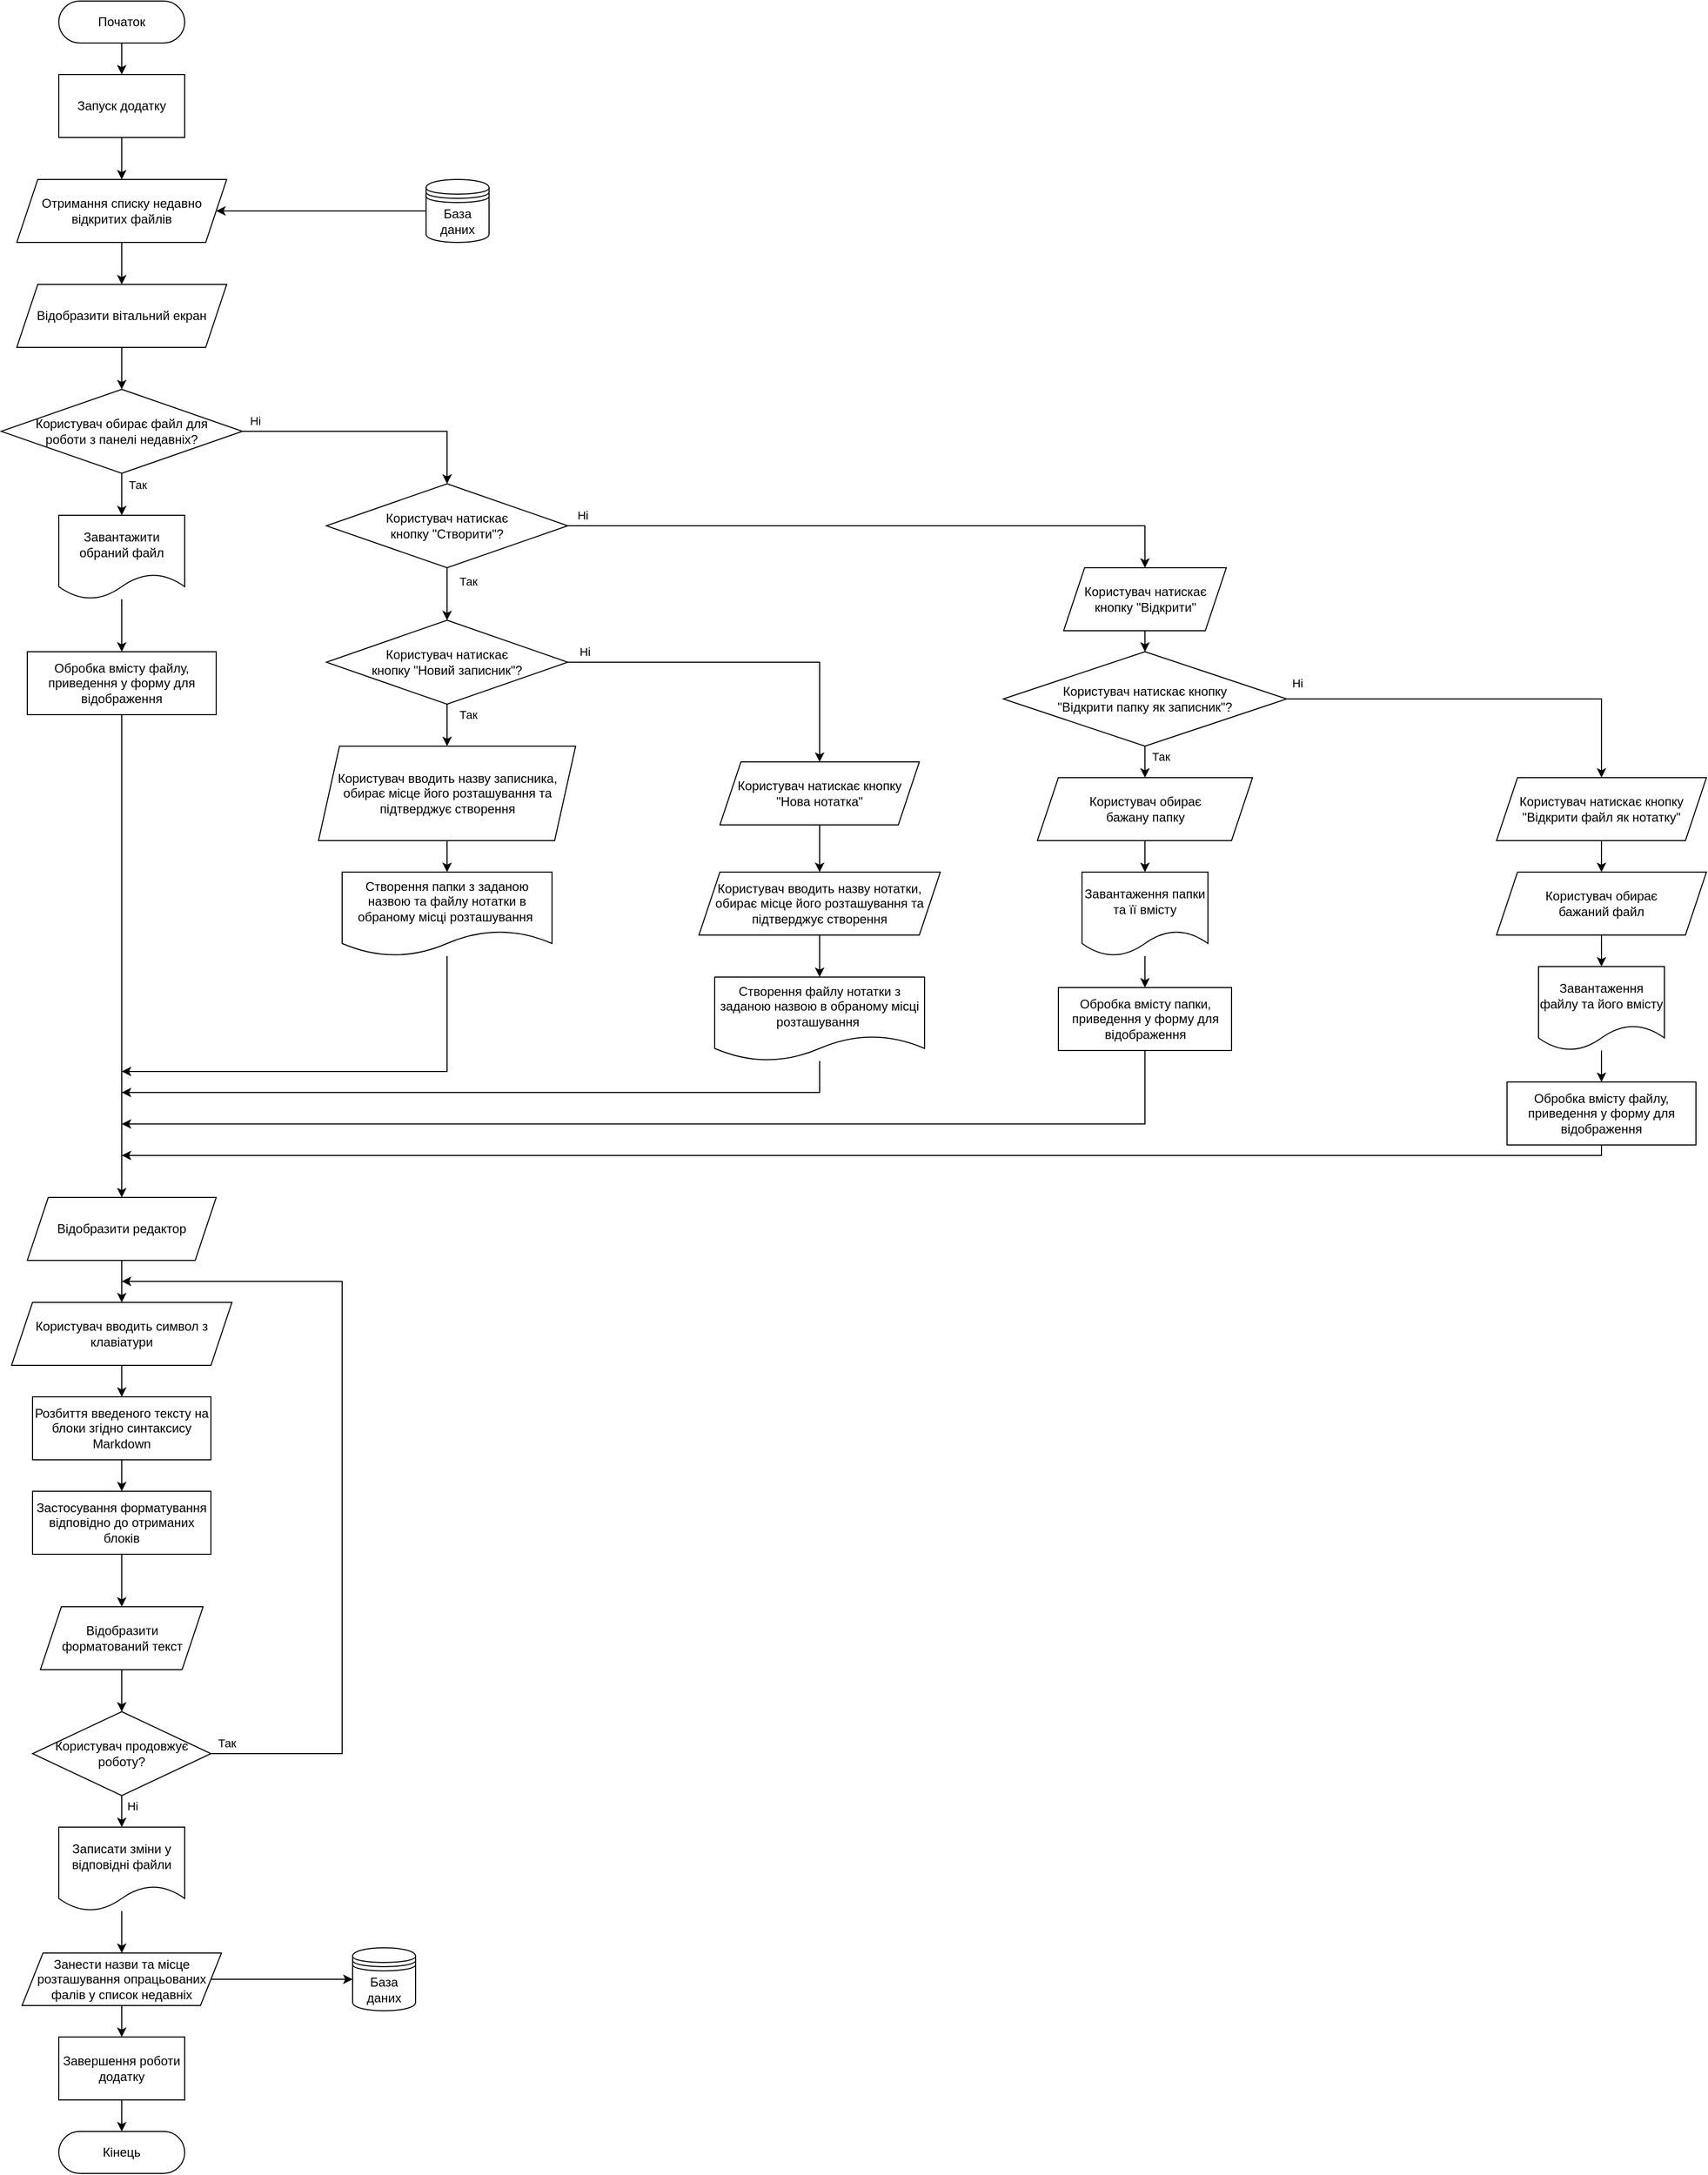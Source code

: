 <mxfile version="24.7.7">
  <diagram name="Page-1" id="gWtPbJ2O6Jscst8-D_sE">
    <mxGraphModel dx="4200" dy="2228" grid="1" gridSize="10" guides="1" tooltips="1" connect="1" arrows="1" fold="1" page="1" pageScale="1" pageWidth="850" pageHeight="1100" math="0" shadow="0">
      <root>
        <mxCell id="0" />
        <mxCell id="1" parent="0" />
        <mxCell id="EPE6BxK0IPjFPiHwXgnp-8" value="" style="edgeStyle=orthogonalEdgeStyle;rounded=0;orthogonalLoop=1;jettySize=auto;html=1;" edge="1" parent="1" source="EPE6BxK0IPjFPiHwXgnp-2" target="EPE6BxK0IPjFPiHwXgnp-4">
          <mxGeometry relative="1" as="geometry" />
        </mxCell>
        <mxCell id="EPE6BxK0IPjFPiHwXgnp-2" value="Початок" style="rounded=1;whiteSpace=wrap;html=1;arcSize=50;" vertex="1" parent="1">
          <mxGeometry x="350" y="90" width="120" height="40" as="geometry" />
        </mxCell>
        <mxCell id="EPE6BxK0IPjFPiHwXgnp-3" value="Кінець" style="rounded=1;whiteSpace=wrap;html=1;arcSize=50;" vertex="1" parent="1">
          <mxGeometry x="350" y="2120" width="120" height="40" as="geometry" />
        </mxCell>
        <mxCell id="EPE6BxK0IPjFPiHwXgnp-9" value="" style="edgeStyle=orthogonalEdgeStyle;rounded=0;orthogonalLoop=1;jettySize=auto;html=1;" edge="1" parent="1" source="EPE6BxK0IPjFPiHwXgnp-4" target="EPE6BxK0IPjFPiHwXgnp-5">
          <mxGeometry relative="1" as="geometry" />
        </mxCell>
        <mxCell id="EPE6BxK0IPjFPiHwXgnp-4" value="Запуск додатку" style="rounded=0;whiteSpace=wrap;html=1;" vertex="1" parent="1">
          <mxGeometry x="350" y="160" width="120" height="60" as="geometry" />
        </mxCell>
        <mxCell id="EPE6BxK0IPjFPiHwXgnp-13" style="edgeStyle=orthogonalEdgeStyle;rounded=0;orthogonalLoop=1;jettySize=auto;html=1;entryX=0.5;entryY=0;entryDx=0;entryDy=0;" edge="1" parent="1" source="EPE6BxK0IPjFPiHwXgnp-5" target="EPE6BxK0IPjFPiHwXgnp-12">
          <mxGeometry relative="1" as="geometry" />
        </mxCell>
        <mxCell id="EPE6BxK0IPjFPiHwXgnp-5" value="Отримання списку недавно відкритих файлів" style="shape=parallelogram;perimeter=parallelogramPerimeter;whiteSpace=wrap;html=1;fixedSize=1;" vertex="1" parent="1">
          <mxGeometry x="310" y="260" width="200" height="60" as="geometry" />
        </mxCell>
        <mxCell id="EPE6BxK0IPjFPiHwXgnp-11" style="edgeStyle=orthogonalEdgeStyle;rounded=0;orthogonalLoop=1;jettySize=auto;html=1;entryX=1;entryY=0.5;entryDx=0;entryDy=0;" edge="1" parent="1" source="EPE6BxK0IPjFPiHwXgnp-6" target="EPE6BxK0IPjFPiHwXgnp-5">
          <mxGeometry relative="1" as="geometry" />
        </mxCell>
        <mxCell id="EPE6BxK0IPjFPiHwXgnp-6" value="База даних" style="shape=datastore;whiteSpace=wrap;html=1;" vertex="1" parent="1">
          <mxGeometry x="700" y="260" width="60" height="60" as="geometry" />
        </mxCell>
        <mxCell id="EPE6BxK0IPjFPiHwXgnp-15" style="edgeStyle=orthogonalEdgeStyle;rounded=0;orthogonalLoop=1;jettySize=auto;html=1;entryX=0.5;entryY=0;entryDx=0;entryDy=0;" edge="1" parent="1" source="EPE6BxK0IPjFPiHwXgnp-12" target="EPE6BxK0IPjFPiHwXgnp-14">
          <mxGeometry relative="1" as="geometry" />
        </mxCell>
        <mxCell id="EPE6BxK0IPjFPiHwXgnp-12" value="Відобразити вітальний екран" style="shape=parallelogram;perimeter=parallelogramPerimeter;whiteSpace=wrap;html=1;fixedSize=1;" vertex="1" parent="1">
          <mxGeometry x="310" y="360" width="200" height="60" as="geometry" />
        </mxCell>
        <mxCell id="EPE6BxK0IPjFPiHwXgnp-17" value="" style="edgeStyle=orthogonalEdgeStyle;rounded=0;orthogonalLoop=1;jettySize=auto;html=1;" edge="1" parent="1" source="EPE6BxK0IPjFPiHwXgnp-14" target="EPE6BxK0IPjFPiHwXgnp-16">
          <mxGeometry relative="1" as="geometry" />
        </mxCell>
        <mxCell id="EPE6BxK0IPjFPiHwXgnp-22" value="Так" style="edgeLabel;html=1;align=center;verticalAlign=middle;resizable=0;points=[];" vertex="1" connectable="0" parent="EPE6BxK0IPjFPiHwXgnp-17">
          <mxGeometry x="-0.38" y="-1" relative="1" as="geometry">
            <mxPoint x="16" y="-2" as="offset" />
          </mxGeometry>
        </mxCell>
        <mxCell id="EPE6BxK0IPjFPiHwXgnp-24" value="" style="edgeStyle=orthogonalEdgeStyle;rounded=0;orthogonalLoop=1;jettySize=auto;html=1;" edge="1" parent="1" source="EPE6BxK0IPjFPiHwXgnp-14" target="EPE6BxK0IPjFPiHwXgnp-23">
          <mxGeometry relative="1" as="geometry" />
        </mxCell>
        <mxCell id="EPE6BxK0IPjFPiHwXgnp-60" value="Ні" style="edgeLabel;html=1;align=center;verticalAlign=middle;resizable=0;points=[];" vertex="1" connectable="0" parent="EPE6BxK0IPjFPiHwXgnp-24">
          <mxGeometry x="-0.903" relative="1" as="geometry">
            <mxPoint y="-10" as="offset" />
          </mxGeometry>
        </mxCell>
        <mxCell id="EPE6BxK0IPjFPiHwXgnp-14" value="Користувач обирає файл для&lt;div&gt;роботи з панелі недавніх?&lt;/div&gt;" style="rhombus;whiteSpace=wrap;html=1;" vertex="1" parent="1">
          <mxGeometry x="295" y="460" width="230" height="80" as="geometry" />
        </mxCell>
        <mxCell id="EPE6BxK0IPjFPiHwXgnp-19" style="edgeStyle=orthogonalEdgeStyle;rounded=0;orthogonalLoop=1;jettySize=auto;html=1;entryX=0.5;entryY=0;entryDx=0;entryDy=0;" edge="1" parent="1" source="EPE6BxK0IPjFPiHwXgnp-16" target="EPE6BxK0IPjFPiHwXgnp-18">
          <mxGeometry relative="1" as="geometry" />
        </mxCell>
        <mxCell id="EPE6BxK0IPjFPiHwXgnp-16" value="Завантажити обраний файл" style="shape=document;whiteSpace=wrap;html=1;boundedLbl=1;" vertex="1" parent="1">
          <mxGeometry x="350" y="580" width="120" height="80" as="geometry" />
        </mxCell>
        <mxCell id="EPE6BxK0IPjFPiHwXgnp-21" style="edgeStyle=orthogonalEdgeStyle;rounded=0;orthogonalLoop=1;jettySize=auto;html=1;entryX=0.5;entryY=0;entryDx=0;entryDy=0;" edge="1" parent="1" source="EPE6BxK0IPjFPiHwXgnp-18" target="EPE6BxK0IPjFPiHwXgnp-20">
          <mxGeometry relative="1" as="geometry" />
        </mxCell>
        <mxCell id="EPE6BxK0IPjFPiHwXgnp-18" value="Обробка вмісту файлу, приведення у форму для відображення" style="rounded=0;whiteSpace=wrap;html=1;" vertex="1" parent="1">
          <mxGeometry x="320" y="710" width="180" height="60" as="geometry" />
        </mxCell>
        <mxCell id="EPE6BxK0IPjFPiHwXgnp-69" style="edgeStyle=orthogonalEdgeStyle;rounded=0;orthogonalLoop=1;jettySize=auto;html=1;entryX=0.5;entryY=0;entryDx=0;entryDy=0;" edge="1" parent="1" source="EPE6BxK0IPjFPiHwXgnp-20" target="EPE6BxK0IPjFPiHwXgnp-68">
          <mxGeometry relative="1" as="geometry" />
        </mxCell>
        <mxCell id="EPE6BxK0IPjFPiHwXgnp-20" value="Відобразити редактор" style="shape=parallelogram;perimeter=parallelogramPerimeter;whiteSpace=wrap;html=1;fixedSize=1;" vertex="1" parent="1">
          <mxGeometry x="320" y="1230" width="180" height="60" as="geometry" />
        </mxCell>
        <mxCell id="EPE6BxK0IPjFPiHwXgnp-26" value="" style="edgeStyle=orthogonalEdgeStyle;rounded=0;orthogonalLoop=1;jettySize=auto;html=1;" edge="1" parent="1" source="EPE6BxK0IPjFPiHwXgnp-23" target="EPE6BxK0IPjFPiHwXgnp-25">
          <mxGeometry relative="1" as="geometry" />
        </mxCell>
        <mxCell id="EPE6BxK0IPjFPiHwXgnp-61" value="Так" style="edgeLabel;html=1;align=center;verticalAlign=middle;resizable=0;points=[];" vertex="1" connectable="0" parent="EPE6BxK0IPjFPiHwXgnp-26">
          <mxGeometry x="-0.505" relative="1" as="geometry">
            <mxPoint x="20" as="offset" />
          </mxGeometry>
        </mxCell>
        <mxCell id="EPE6BxK0IPjFPiHwXgnp-40" style="edgeStyle=orthogonalEdgeStyle;rounded=0;orthogonalLoop=1;jettySize=auto;html=1;entryX=0.5;entryY=0;entryDx=0;entryDy=0;" edge="1" parent="1" source="EPE6BxK0IPjFPiHwXgnp-23" target="EPE6BxK0IPjFPiHwXgnp-63">
          <mxGeometry relative="1" as="geometry">
            <mxPoint x="1390" y="640" as="targetPoint" />
          </mxGeometry>
        </mxCell>
        <mxCell id="EPE6BxK0IPjFPiHwXgnp-62" value="Ні" style="edgeLabel;html=1;align=center;verticalAlign=middle;resizable=0;points=[];" vertex="1" connectable="0" parent="EPE6BxK0IPjFPiHwXgnp-40">
          <mxGeometry x="-0.943" y="3" relative="1" as="geometry">
            <mxPoint x="-3" y="-7" as="offset" />
          </mxGeometry>
        </mxCell>
        <mxCell id="EPE6BxK0IPjFPiHwXgnp-23" value="Користувач натискає&lt;div&gt;кнопку &quot;Створити&quot;&lt;span style=&quot;background-color: initial;&quot;&gt;?&lt;/span&gt;&lt;/div&gt;" style="rhombus;whiteSpace=wrap;html=1;" vertex="1" parent="1">
          <mxGeometry x="605" y="550" width="230" height="80" as="geometry" />
        </mxCell>
        <mxCell id="EPE6BxK0IPjFPiHwXgnp-28" style="edgeStyle=orthogonalEdgeStyle;rounded=0;orthogonalLoop=1;jettySize=auto;html=1;entryX=0.5;entryY=0;entryDx=0;entryDy=0;" edge="1" parent="1" source="EPE6BxK0IPjFPiHwXgnp-25" target="EPE6BxK0IPjFPiHwXgnp-27">
          <mxGeometry relative="1" as="geometry" />
        </mxCell>
        <mxCell id="EPE6BxK0IPjFPiHwXgnp-32" value="Так" style="edgeLabel;html=1;align=center;verticalAlign=middle;resizable=0;points=[];" vertex="1" connectable="0" parent="EPE6BxK0IPjFPiHwXgnp-28">
          <mxGeometry x="-0.325" relative="1" as="geometry">
            <mxPoint x="20" y="-4" as="offset" />
          </mxGeometry>
        </mxCell>
        <mxCell id="EPE6BxK0IPjFPiHwXgnp-33" style="edgeStyle=orthogonalEdgeStyle;rounded=0;orthogonalLoop=1;jettySize=auto;html=1;entryX=0.5;entryY=0;entryDx=0;entryDy=0;" edge="1" parent="1" source="EPE6BxK0IPjFPiHwXgnp-25" target="EPE6BxK0IPjFPiHwXgnp-34">
          <mxGeometry relative="1" as="geometry">
            <mxPoint x="1070" y="800" as="targetPoint" />
          </mxGeometry>
        </mxCell>
        <mxCell id="EPE6BxK0IPjFPiHwXgnp-65" value="Ні" style="edgeLabel;html=1;align=center;verticalAlign=middle;resizable=0;points=[];" vertex="1" connectable="0" parent="EPE6BxK0IPjFPiHwXgnp-33">
          <mxGeometry x="-0.846" y="3" relative="1" as="geometry">
            <mxPoint x="-10" y="-7" as="offset" />
          </mxGeometry>
        </mxCell>
        <mxCell id="EPE6BxK0IPjFPiHwXgnp-25" value="Користувач натискає&lt;div&gt;кнопку &quot;Новий записник&quot;&lt;span style=&quot;background-color: initial;&quot;&gt;?&lt;/span&gt;&lt;/div&gt;" style="rhombus;whiteSpace=wrap;html=1;" vertex="1" parent="1">
          <mxGeometry x="605" y="680" width="230" height="80" as="geometry" />
        </mxCell>
        <mxCell id="EPE6BxK0IPjFPiHwXgnp-30" value="" style="edgeStyle=orthogonalEdgeStyle;rounded=0;orthogonalLoop=1;jettySize=auto;html=1;" edge="1" parent="1" source="EPE6BxK0IPjFPiHwXgnp-27" target="EPE6BxK0IPjFPiHwXgnp-29">
          <mxGeometry relative="1" as="geometry" />
        </mxCell>
        <mxCell id="EPE6BxK0IPjFPiHwXgnp-27" value="Користувач вводить назву записника, обирає місце його розташування та підтверджує створення" style="shape=parallelogram;perimeter=parallelogramPerimeter;whiteSpace=wrap;html=1;fixedSize=1;" vertex="1" parent="1">
          <mxGeometry x="597.5" y="800" width="245" height="90" as="geometry" />
        </mxCell>
        <mxCell id="EPE6BxK0IPjFPiHwXgnp-31" style="edgeStyle=orthogonalEdgeStyle;rounded=0;orthogonalLoop=1;jettySize=auto;html=1;" edge="1" parent="1" source="EPE6BxK0IPjFPiHwXgnp-29">
          <mxGeometry relative="1" as="geometry">
            <mxPoint x="410" y="1110" as="targetPoint" />
            <Array as="points">
              <mxPoint x="720" y="1110" />
              <mxPoint x="410" y="1110" />
            </Array>
          </mxGeometry>
        </mxCell>
        <mxCell id="EPE6BxK0IPjFPiHwXgnp-29" value="Створення папки з заданою назвою та файлу нотатки в обраному місці розташування&amp;nbsp;" style="shape=document;whiteSpace=wrap;html=1;boundedLbl=1;" vertex="1" parent="1">
          <mxGeometry x="620" y="920" width="200" height="80" as="geometry" />
        </mxCell>
        <mxCell id="EPE6BxK0IPjFPiHwXgnp-36" value="" style="edgeStyle=orthogonalEdgeStyle;rounded=0;orthogonalLoop=1;jettySize=auto;html=1;" edge="1" parent="1" source="EPE6BxK0IPjFPiHwXgnp-34" target="EPE6BxK0IPjFPiHwXgnp-35">
          <mxGeometry relative="1" as="geometry" />
        </mxCell>
        <mxCell id="EPE6BxK0IPjFPiHwXgnp-34" value="Користувач натискає кнопку &quot;Нова нотатка&quot;" style="shape=parallelogram;perimeter=parallelogramPerimeter;whiteSpace=wrap;html=1;fixedSize=1;" vertex="1" parent="1">
          <mxGeometry x="980" y="815" width="190" height="60" as="geometry" />
        </mxCell>
        <mxCell id="EPE6BxK0IPjFPiHwXgnp-38" value="" style="edgeStyle=orthogonalEdgeStyle;rounded=0;orthogonalLoop=1;jettySize=auto;html=1;" edge="1" parent="1" source="EPE6BxK0IPjFPiHwXgnp-35" target="EPE6BxK0IPjFPiHwXgnp-37">
          <mxGeometry relative="1" as="geometry" />
        </mxCell>
        <mxCell id="EPE6BxK0IPjFPiHwXgnp-35" value="Користувач вводить назву нотатки, обирає місце його розташування та підтверджує створення" style="shape=parallelogram;perimeter=parallelogramPerimeter;whiteSpace=wrap;html=1;fixedSize=1;" vertex="1" parent="1">
          <mxGeometry x="960" y="920" width="230" height="60" as="geometry" />
        </mxCell>
        <mxCell id="EPE6BxK0IPjFPiHwXgnp-39" style="edgeStyle=orthogonalEdgeStyle;rounded=0;orthogonalLoop=1;jettySize=auto;html=1;" edge="1" parent="1" source="EPE6BxK0IPjFPiHwXgnp-37">
          <mxGeometry relative="1" as="geometry">
            <mxPoint x="410" y="1130.0" as="targetPoint" />
            <Array as="points">
              <mxPoint x="1075" y="1130" />
            </Array>
          </mxGeometry>
        </mxCell>
        <mxCell id="EPE6BxK0IPjFPiHwXgnp-37" value="Створення файлу нотатки з заданою назвою в обраному місці розташування&amp;nbsp;" style="shape=document;whiteSpace=wrap;html=1;boundedLbl=1;" vertex="1" parent="1">
          <mxGeometry x="975" y="1020" width="200" height="80" as="geometry" />
        </mxCell>
        <mxCell id="EPE6BxK0IPjFPiHwXgnp-48" style="edgeStyle=orthogonalEdgeStyle;rounded=0;orthogonalLoop=1;jettySize=auto;html=1;entryX=0.5;entryY=0;entryDx=0;entryDy=0;" edge="1" parent="1" source="EPE6BxK0IPjFPiHwXgnp-41" target="EPE6BxK0IPjFPiHwXgnp-43">
          <mxGeometry relative="1" as="geometry" />
        </mxCell>
        <mxCell id="EPE6BxK0IPjFPiHwXgnp-66" value="Так" style="edgeLabel;html=1;align=center;verticalAlign=middle;resizable=0;points=[];" vertex="1" connectable="0" parent="EPE6BxK0IPjFPiHwXgnp-48">
          <mxGeometry x="-0.629" y="-1" relative="1" as="geometry">
            <mxPoint x="16" as="offset" />
          </mxGeometry>
        </mxCell>
        <mxCell id="EPE6BxK0IPjFPiHwXgnp-51" style="edgeStyle=orthogonalEdgeStyle;rounded=0;orthogonalLoop=1;jettySize=auto;html=1;" edge="1" parent="1" source="EPE6BxK0IPjFPiHwXgnp-41" target="EPE6BxK0IPjFPiHwXgnp-52">
          <mxGeometry relative="1" as="geometry">
            <mxPoint x="1790" y="760" as="targetPoint" />
          </mxGeometry>
        </mxCell>
        <mxCell id="EPE6BxK0IPjFPiHwXgnp-67" value="Ні" style="edgeLabel;html=1;align=center;verticalAlign=middle;resizable=0;points=[];" vertex="1" connectable="0" parent="EPE6BxK0IPjFPiHwXgnp-51">
          <mxGeometry x="-0.893" y="1" relative="1" as="geometry">
            <mxPoint x="-10" y="-14" as="offset" />
          </mxGeometry>
        </mxCell>
        <mxCell id="EPE6BxK0IPjFPiHwXgnp-41" value="Користувач натискає&amp;nbsp;&lt;span style=&quot;background-color: initial;&quot;&gt;кнопку&lt;/span&gt;&lt;div&gt;&lt;span style=&quot;background-color: initial;&quot;&gt;&quot;Відкрити папку як записник&quot;&lt;/span&gt;&lt;span style=&quot;background-color: initial;&quot;&gt;?&lt;/span&gt;&lt;/div&gt;" style="rhombus;whiteSpace=wrap;html=1;" vertex="1" parent="1">
          <mxGeometry x="1250" y="710" width="270" height="90" as="geometry" />
        </mxCell>
        <mxCell id="EPE6BxK0IPjFPiHwXgnp-49" style="edgeStyle=orthogonalEdgeStyle;rounded=0;orthogonalLoop=1;jettySize=auto;html=1;entryX=0.5;entryY=0;entryDx=0;entryDy=0;" edge="1" parent="1" source="EPE6BxK0IPjFPiHwXgnp-43" target="EPE6BxK0IPjFPiHwXgnp-44">
          <mxGeometry relative="1" as="geometry" />
        </mxCell>
        <mxCell id="EPE6BxK0IPjFPiHwXgnp-43" value="Користувач обирає&lt;div&gt;бажану папку&lt;/div&gt;" style="shape=parallelogram;perimeter=parallelogramPerimeter;whiteSpace=wrap;html=1;fixedSize=1;" vertex="1" parent="1">
          <mxGeometry x="1282.5" y="830" width="205" height="60" as="geometry" />
        </mxCell>
        <mxCell id="EPE6BxK0IPjFPiHwXgnp-50" style="edgeStyle=orthogonalEdgeStyle;rounded=0;orthogonalLoop=1;jettySize=auto;html=1;entryX=0.5;entryY=0;entryDx=0;entryDy=0;" edge="1" parent="1" source="EPE6BxK0IPjFPiHwXgnp-44" target="EPE6BxK0IPjFPiHwXgnp-45">
          <mxGeometry relative="1" as="geometry" />
        </mxCell>
        <mxCell id="EPE6BxK0IPjFPiHwXgnp-44" value="Завантаження папки та її вмісту" style="shape=document;whiteSpace=wrap;html=1;boundedLbl=1;" vertex="1" parent="1">
          <mxGeometry x="1325" y="920" width="120" height="80" as="geometry" />
        </mxCell>
        <mxCell id="EPE6BxK0IPjFPiHwXgnp-46" style="edgeStyle=orthogonalEdgeStyle;rounded=0;orthogonalLoop=1;jettySize=auto;html=1;" edge="1" parent="1" source="EPE6BxK0IPjFPiHwXgnp-45">
          <mxGeometry relative="1" as="geometry">
            <mxPoint x="410" y="1160" as="targetPoint" />
            <Array as="points">
              <mxPoint x="1385" y="1160" />
              <mxPoint x="410" y="1160" />
            </Array>
          </mxGeometry>
        </mxCell>
        <mxCell id="EPE6BxK0IPjFPiHwXgnp-45" value="Обробка вмісту папки, приведення у форму для відображення" style="rounded=0;whiteSpace=wrap;html=1;" vertex="1" parent="1">
          <mxGeometry x="1302.5" y="1030" width="165" height="60" as="geometry" />
        </mxCell>
        <mxCell id="EPE6BxK0IPjFPiHwXgnp-54" value="" style="edgeStyle=orthogonalEdgeStyle;rounded=0;orthogonalLoop=1;jettySize=auto;html=1;" edge="1" parent="1" source="EPE6BxK0IPjFPiHwXgnp-52" target="EPE6BxK0IPjFPiHwXgnp-53">
          <mxGeometry relative="1" as="geometry" />
        </mxCell>
        <mxCell id="EPE6BxK0IPjFPiHwXgnp-52" value="Користувач натискає кнопку &quot;Відкрити файл як нотатку&quot;" style="shape=parallelogram;perimeter=parallelogramPerimeter;whiteSpace=wrap;html=1;fixedSize=1;" vertex="1" parent="1">
          <mxGeometry x="1720" y="830" width="200" height="60" as="geometry" />
        </mxCell>
        <mxCell id="EPE6BxK0IPjFPiHwXgnp-58" style="edgeStyle=orthogonalEdgeStyle;rounded=0;orthogonalLoop=1;jettySize=auto;html=1;entryX=0.5;entryY=0;entryDx=0;entryDy=0;" edge="1" parent="1" source="EPE6BxK0IPjFPiHwXgnp-53" target="EPE6BxK0IPjFPiHwXgnp-55">
          <mxGeometry relative="1" as="geometry" />
        </mxCell>
        <mxCell id="EPE6BxK0IPjFPiHwXgnp-53" value="Користувач обирає&lt;div&gt;бажаний файл&lt;/div&gt;" style="shape=parallelogram;perimeter=parallelogramPerimeter;whiteSpace=wrap;html=1;fixedSize=1;" vertex="1" parent="1">
          <mxGeometry x="1720" y="920" width="200" height="60" as="geometry" />
        </mxCell>
        <mxCell id="EPE6BxK0IPjFPiHwXgnp-57" style="edgeStyle=orthogonalEdgeStyle;rounded=0;orthogonalLoop=1;jettySize=auto;html=1;entryX=0.5;entryY=0;entryDx=0;entryDy=0;" edge="1" parent="1" source="EPE6BxK0IPjFPiHwXgnp-55" target="EPE6BxK0IPjFPiHwXgnp-56">
          <mxGeometry relative="1" as="geometry" />
        </mxCell>
        <mxCell id="EPE6BxK0IPjFPiHwXgnp-55" value="Завантаження файлу та його вмісту" style="shape=document;whiteSpace=wrap;html=1;boundedLbl=1;" vertex="1" parent="1">
          <mxGeometry x="1760" y="1010" width="120" height="80" as="geometry" />
        </mxCell>
        <mxCell id="EPE6BxK0IPjFPiHwXgnp-59" style="edgeStyle=orthogonalEdgeStyle;rounded=0;orthogonalLoop=1;jettySize=auto;html=1;" edge="1" parent="1" source="EPE6BxK0IPjFPiHwXgnp-56">
          <mxGeometry relative="1" as="geometry">
            <mxPoint x="410" y="1190.0" as="targetPoint" />
            <Array as="points">
              <mxPoint x="1820" y="1190" />
            </Array>
          </mxGeometry>
        </mxCell>
        <mxCell id="EPE6BxK0IPjFPiHwXgnp-56" value="Обробка вмісту файлу, приведення у форму для відображення" style="rounded=0;whiteSpace=wrap;html=1;" vertex="1" parent="1">
          <mxGeometry x="1730" y="1120" width="180" height="60" as="geometry" />
        </mxCell>
        <mxCell id="EPE6BxK0IPjFPiHwXgnp-64" style="edgeStyle=orthogonalEdgeStyle;rounded=0;orthogonalLoop=1;jettySize=auto;html=1;" edge="1" parent="1" source="EPE6BxK0IPjFPiHwXgnp-63" target="EPE6BxK0IPjFPiHwXgnp-41">
          <mxGeometry relative="1" as="geometry" />
        </mxCell>
        <mxCell id="EPE6BxK0IPjFPiHwXgnp-63" value="Користувач натискає кнопку &quot;Відкрити&quot;" style="shape=parallelogram;perimeter=parallelogramPerimeter;whiteSpace=wrap;html=1;fixedSize=1;" vertex="1" parent="1">
          <mxGeometry x="1307.5" y="630" width="155" height="60" as="geometry" />
        </mxCell>
        <mxCell id="EPE6BxK0IPjFPiHwXgnp-71" value="" style="edgeStyle=orthogonalEdgeStyle;rounded=0;orthogonalLoop=1;jettySize=auto;html=1;" edge="1" parent="1" source="EPE6BxK0IPjFPiHwXgnp-68" target="EPE6BxK0IPjFPiHwXgnp-70">
          <mxGeometry relative="1" as="geometry" />
        </mxCell>
        <mxCell id="EPE6BxK0IPjFPiHwXgnp-68" value="Користувач вводить символ з клавіатури" style="shape=parallelogram;perimeter=parallelogramPerimeter;whiteSpace=wrap;html=1;fixedSize=1;" vertex="1" parent="1">
          <mxGeometry x="305" y="1330" width="210" height="60" as="geometry" />
        </mxCell>
        <mxCell id="EPE6BxK0IPjFPiHwXgnp-73" value="" style="edgeStyle=orthogonalEdgeStyle;rounded=0;orthogonalLoop=1;jettySize=auto;html=1;" edge="1" parent="1" source="EPE6BxK0IPjFPiHwXgnp-70" target="EPE6BxK0IPjFPiHwXgnp-72">
          <mxGeometry relative="1" as="geometry" />
        </mxCell>
        <mxCell id="EPE6BxK0IPjFPiHwXgnp-70" value="Розбиття введеного тексту на блоки згідно синтаксису Markdown" style="whiteSpace=wrap;html=1;" vertex="1" parent="1">
          <mxGeometry x="325" y="1420" width="170" height="60" as="geometry" />
        </mxCell>
        <mxCell id="EPE6BxK0IPjFPiHwXgnp-72" value="Застосування форматування відповідно до отриманих блоків" style="whiteSpace=wrap;html=1;" vertex="1" parent="1">
          <mxGeometry x="325" y="1510" width="170" height="60" as="geometry" />
        </mxCell>
        <mxCell id="EPE6BxK0IPjFPiHwXgnp-77" style="edgeStyle=orthogonalEdgeStyle;rounded=0;orthogonalLoop=1;jettySize=auto;html=1;entryX=0.5;entryY=0;entryDx=0;entryDy=0;exitX=0.5;exitY=1;exitDx=0;exitDy=0;" edge="1" parent="1" source="EPE6BxK0IPjFPiHwXgnp-72" target="EPE6BxK0IPjFPiHwXgnp-76">
          <mxGeometry relative="1" as="geometry">
            <mxPoint x="410" y="1670" as="sourcePoint" />
          </mxGeometry>
        </mxCell>
        <mxCell id="EPE6BxK0IPjFPiHwXgnp-80" style="edgeStyle=orthogonalEdgeStyle;rounded=0;orthogonalLoop=1;jettySize=auto;html=1;entryX=0.5;entryY=0;entryDx=0;entryDy=0;" edge="1" parent="1" source="EPE6BxK0IPjFPiHwXgnp-76" target="EPE6BxK0IPjFPiHwXgnp-78">
          <mxGeometry relative="1" as="geometry" />
        </mxCell>
        <mxCell id="EPE6BxK0IPjFPiHwXgnp-76" value="Відобразити форматований текст" style="shape=parallelogram;perimeter=parallelogramPerimeter;whiteSpace=wrap;html=1;fixedSize=1;" vertex="1" parent="1">
          <mxGeometry x="332.5" y="1620" width="155" height="60" as="geometry" />
        </mxCell>
        <mxCell id="EPE6BxK0IPjFPiHwXgnp-79" style="edgeStyle=orthogonalEdgeStyle;rounded=0;orthogonalLoop=1;jettySize=auto;html=1;" edge="1" parent="1" source="EPE6BxK0IPjFPiHwXgnp-78">
          <mxGeometry relative="1" as="geometry">
            <mxPoint x="410" y="1310" as="targetPoint" />
            <Array as="points">
              <mxPoint x="620" y="1760" />
              <mxPoint x="620" y="1310" />
            </Array>
          </mxGeometry>
        </mxCell>
        <mxCell id="EPE6BxK0IPjFPiHwXgnp-81" value="Так" style="edgeLabel;html=1;align=center;verticalAlign=middle;resizable=0;points=[];" vertex="1" connectable="0" parent="EPE6BxK0IPjFPiHwXgnp-79">
          <mxGeometry x="-0.921" relative="1" as="geometry">
            <mxPoint x="-16" y="-10" as="offset" />
          </mxGeometry>
        </mxCell>
        <mxCell id="EPE6BxK0IPjFPiHwXgnp-83" style="edgeStyle=orthogonalEdgeStyle;rounded=0;orthogonalLoop=1;jettySize=auto;html=1;entryX=0.5;entryY=0;entryDx=0;entryDy=0;" edge="1" parent="1" source="EPE6BxK0IPjFPiHwXgnp-78" target="EPE6BxK0IPjFPiHwXgnp-82">
          <mxGeometry relative="1" as="geometry" />
        </mxCell>
        <mxCell id="EPE6BxK0IPjFPiHwXgnp-84" value="Ні" style="edgeLabel;html=1;align=center;verticalAlign=middle;resizable=0;points=[];" vertex="1" connectable="0" parent="EPE6BxK0IPjFPiHwXgnp-83">
          <mxGeometry x="-0.596" y="-1" relative="1" as="geometry">
            <mxPoint x="11" as="offset" />
          </mxGeometry>
        </mxCell>
        <mxCell id="EPE6BxK0IPjFPiHwXgnp-78" value="Користувач продовжує роботу?" style="rhombus;whiteSpace=wrap;html=1;" vertex="1" parent="1">
          <mxGeometry x="325" y="1720" width="170" height="80" as="geometry" />
        </mxCell>
        <mxCell id="EPE6BxK0IPjFPiHwXgnp-86" style="edgeStyle=orthogonalEdgeStyle;rounded=0;orthogonalLoop=1;jettySize=auto;html=1;entryX=0.5;entryY=0;entryDx=0;entryDy=0;" edge="1" parent="1" source="EPE6BxK0IPjFPiHwXgnp-82" target="EPE6BxK0IPjFPiHwXgnp-85">
          <mxGeometry relative="1" as="geometry" />
        </mxCell>
        <mxCell id="EPE6BxK0IPjFPiHwXgnp-82" value="Записати зміни у відповідні файли" style="shape=document;whiteSpace=wrap;html=1;boundedLbl=1;" vertex="1" parent="1">
          <mxGeometry x="350" y="1830" width="120" height="80" as="geometry" />
        </mxCell>
        <mxCell id="EPE6BxK0IPjFPiHwXgnp-88" style="edgeStyle=orthogonalEdgeStyle;rounded=0;orthogonalLoop=1;jettySize=auto;html=1;entryX=0;entryY=0.5;entryDx=0;entryDy=0;" edge="1" parent="1" source="EPE6BxK0IPjFPiHwXgnp-85" target="EPE6BxK0IPjFPiHwXgnp-87">
          <mxGeometry relative="1" as="geometry" />
        </mxCell>
        <mxCell id="EPE6BxK0IPjFPiHwXgnp-89" style="edgeStyle=orthogonalEdgeStyle;rounded=0;orthogonalLoop=1;jettySize=auto;html=1;" edge="1" parent="1" source="EPE6BxK0IPjFPiHwXgnp-85" target="EPE6BxK0IPjFPiHwXgnp-90">
          <mxGeometry relative="1" as="geometry">
            <mxPoint x="410" y="2040" as="targetPoint" />
          </mxGeometry>
        </mxCell>
        <mxCell id="EPE6BxK0IPjFPiHwXgnp-85" value="Занести назви та місце розташування опрацьованих фалів у список недавніх" style="shape=parallelogram;perimeter=parallelogramPerimeter;whiteSpace=wrap;html=1;fixedSize=1;" vertex="1" parent="1">
          <mxGeometry x="315" y="1950" width="190" height="50" as="geometry" />
        </mxCell>
        <mxCell id="EPE6BxK0IPjFPiHwXgnp-87" value="База даних" style="shape=datastore;whiteSpace=wrap;html=1;" vertex="1" parent="1">
          <mxGeometry x="630" y="1945" width="60" height="60" as="geometry" />
        </mxCell>
        <mxCell id="EPE6BxK0IPjFPiHwXgnp-91" style="edgeStyle=orthogonalEdgeStyle;rounded=0;orthogonalLoop=1;jettySize=auto;html=1;entryX=0.5;entryY=0;entryDx=0;entryDy=0;" edge="1" parent="1" source="EPE6BxK0IPjFPiHwXgnp-90" target="EPE6BxK0IPjFPiHwXgnp-3">
          <mxGeometry relative="1" as="geometry" />
        </mxCell>
        <mxCell id="EPE6BxK0IPjFPiHwXgnp-90" value="Завершення роботи додатку" style="rounded=0;whiteSpace=wrap;html=1;" vertex="1" parent="1">
          <mxGeometry x="350" y="2030" width="120" height="60" as="geometry" />
        </mxCell>
      </root>
    </mxGraphModel>
  </diagram>
</mxfile>
